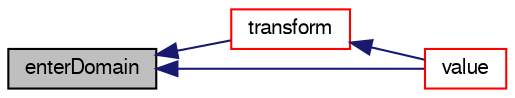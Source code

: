 digraph "enterDomain"
{
  bgcolor="transparent";
  edge [fontname="FreeSans",fontsize="10",labelfontname="FreeSans",labelfontsize="10"];
  node [fontname="FreeSans",fontsize="10",shape=record];
  rankdir="LR";
  Node63 [label="enterDomain",height=0.2,width=0.4,color="black", fillcolor="grey75", style="filled", fontcolor="black"];
  Node63 -> Node64 [dir="back",color="midnightblue",fontsize="10",style="solid",fontname="FreeSans"];
  Node64 [label="transform",height=0.2,width=0.4,color="red",URL="$a22514.html#a1d0884150bd9803c4d28ebaecce97692",tooltip="Apply rotation matrix to any coordinates. "];
  Node64 -> Node65 [dir="back",color="midnightblue",fontsize="10",style="solid",fontname="FreeSans"];
  Node65 [label="value",height=0.2,width=0.4,color="red",URL="$a22514.html#a6aa9f99925da07d8bb874f46b238148f",tooltip="Return value. "];
  Node63 -> Node65 [dir="back",color="midnightblue",fontsize="10",style="solid",fontname="FreeSans"];
}
